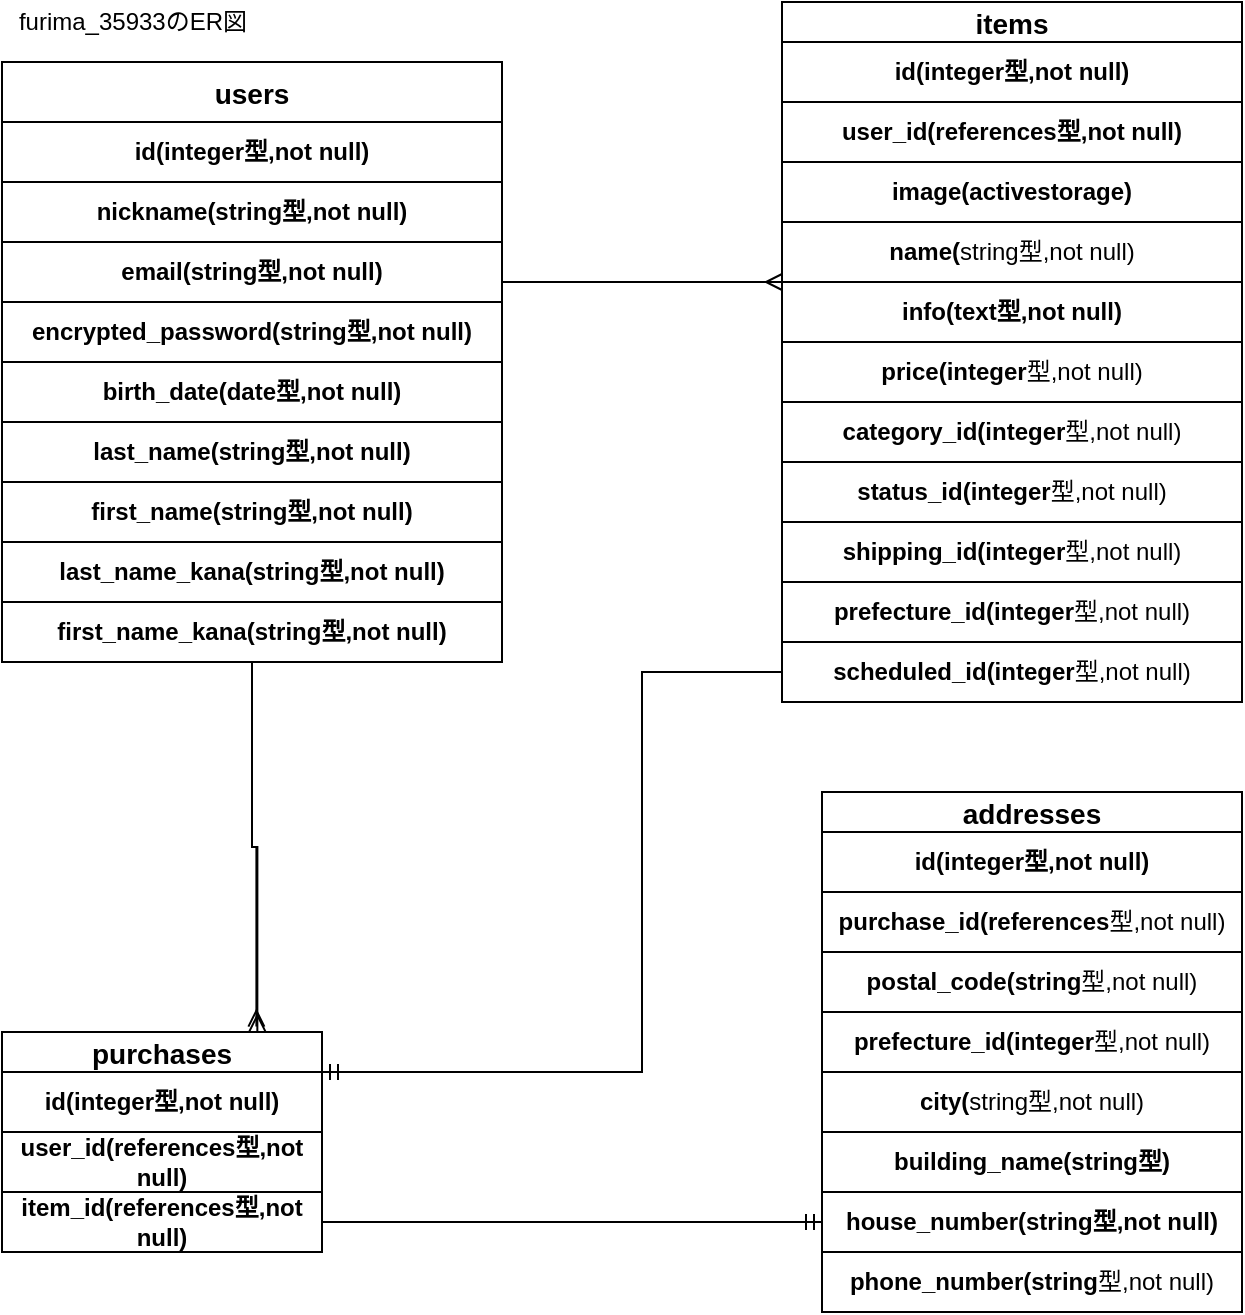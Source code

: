 <mxfile>
    <diagram id="C7gjUHpWHax2gn6T5A2B" name="ページ1">
        <mxGraphModel dx="550" dy="241" grid="1" gridSize="10" guides="1" tooltips="1" connect="1" arrows="1" fold="1" page="1" pageScale="1" pageWidth="827" pageHeight="1169" math="0" shadow="0">
            <root>
                <mxCell id="0"/>
                <mxCell id="1" parent="0"/>
                <mxCell id="88" value="users" style="swimlane;fontStyle=1;childLayout=stackLayout;horizontal=1;startSize=30;horizontalStack=0;resizeParent=1;resizeParentMax=0;resizeLast=0;collapsible=1;marginBottom=0;align=center;fontSize=14;rounded=0;direction=east;" parent="1" vertex="1">
                    <mxGeometry x="130" y="120" width="250" height="60" as="geometry"/>
                </mxCell>
                <mxCell id="220" value="id(integer型,not null)" style="whiteSpace=wrap;html=1;rounded=0;shadow=0;align=center;fontStyle=1" parent="88" vertex="1">
                    <mxGeometry y="30" width="250" height="30" as="geometry"/>
                </mxCell>
                <mxCell id="282" style="edgeStyle=orthogonalEdgeStyle;rounded=0;orthogonalLoop=1;jettySize=auto;html=1;entryX=0.798;entryY=-0.006;entryDx=0;entryDy=0;entryPerimeter=0;endArrow=ERmany;endFill=0;" parent="1" source="97" target="229" edge="1">
                    <mxGeometry relative="1" as="geometry"/>
                </mxCell>
                <mxCell id="281" style="edgeStyle=orthogonalEdgeStyle;rounded=0;orthogonalLoop=1;jettySize=auto;html=1;entryX=0.795;entryY=-0.054;entryDx=0;entryDy=0;entryPerimeter=0;endArrow=ERmany;endFill=0;" parent="1" source="97" target="229" edge="1">
                    <mxGeometry relative="1" as="geometry"/>
                </mxCell>
                <mxCell id="97" value="first_name_kana(&lt;span style=&quot;&quot;&gt;string型,not null)&lt;/span&gt;" style="whiteSpace=wrap;html=1;rounded=0;shadow=0;align=center;fontStyle=1" parent="1" vertex="1">
                    <mxGeometry x="130" y="390" width="250" height="30" as="geometry"/>
                </mxCell>
                <mxCell id="96" value="last_name_kana(&lt;span style=&quot;&quot;&gt;string型,not null)&lt;/span&gt;" style="whiteSpace=wrap;html=1;rounded=0;shadow=0;align=center;fontStyle=1" parent="1" vertex="1">
                    <mxGeometry x="130" y="360" width="250" height="30" as="geometry"/>
                </mxCell>
                <mxCell id="178" value="addresses" style="swimlane;fontStyle=1;childLayout=stackLayout;horizontal=1;startSize=20;horizontalStack=0;resizeParent=1;resizeParentMax=0;resizeLast=0;collapsible=1;marginBottom=0;align=center;fontSize=14;rounded=0;direction=east;" parent="1" vertex="1">
                    <mxGeometry x="540" y="485" width="210" height="50" as="geometry"/>
                </mxCell>
                <mxCell id="226" value="id(integer型,not null)" style="whiteSpace=wrap;html=1;rounded=0;shadow=0;align=center;fontStyle=1" parent="178" vertex="1">
                    <mxGeometry y="20" width="210" height="30" as="geometry"/>
                </mxCell>
                <mxCell id="188" value="items" style="swimlane;fontStyle=1;childLayout=stackLayout;horizontal=1;startSize=20;horizontalStack=0;resizeParent=1;resizeParentMax=0;resizeLast=0;collapsible=1;marginBottom=0;align=center;fontSize=14;rounded=0;direction=east;" parent="1" vertex="1">
                    <mxGeometry x="520" y="90" width="230" height="50" as="geometry"/>
                </mxCell>
                <mxCell id="237" value="id(integer型,not null)" style="whiteSpace=wrap;html=1;rounded=0;shadow=0;align=center;fontStyle=1" parent="188" vertex="1">
                    <mxGeometry y="20" width="230" height="30" as="geometry"/>
                </mxCell>
                <mxCell id="196" value="shipping_id(integer&lt;span style=&quot;font-weight: 400&quot;&gt;型,not null)&lt;/span&gt;" style="whiteSpace=wrap;html=1;rounded=0;shadow=0;align=center;fontStyle=1" parent="1" vertex="1">
                    <mxGeometry x="520" y="350" width="230" height="30" as="geometry"/>
                </mxCell>
                <mxCell id="212" value="furima_35933のER図" style="text;html=1;align=center;verticalAlign=middle;resizable=0;points=[];autosize=1;strokeColor=none;" parent="1" vertex="1">
                    <mxGeometry x="130" y="90" width="130" height="20" as="geometry"/>
                </mxCell>
                <mxCell id="194" value="status_id(integer&lt;span style=&quot;font-weight: 400&quot;&gt;型,not null)&lt;/span&gt;" style="whiteSpace=wrap;html=1;rounded=0;shadow=0;align=center;fontStyle=1" parent="1" vertex="1">
                    <mxGeometry x="520" y="320" width="230" height="30" as="geometry"/>
                </mxCell>
                <mxCell id="192" value="price(integer&lt;span style=&quot;font-weight: 400&quot;&gt;型,not null)&lt;/span&gt;" style="whiteSpace=wrap;html=1;rounded=0;shadow=0;align=center;fontStyle=1" parent="1" vertex="1">
                    <mxGeometry x="520" y="260" width="230" height="30" as="geometry"/>
                </mxCell>
                <mxCell id="191" value="info(text型,not null)" style="whiteSpace=wrap;html=1;rounded=0;shadow=0;align=center;fontStyle=1" parent="1" vertex="1">
                    <mxGeometry x="520" y="230" width="230" height="30" as="geometry"/>
                </mxCell>
                <mxCell id="190" value="name(&lt;span style=&quot;font-weight: 400&quot;&gt;string型,not null)&lt;/span&gt;" style="whiteSpace=wrap;html=1;rounded=0;shadow=0;align=center;fontStyle=1" parent="1" vertex="1">
                    <mxGeometry x="520" y="200" width="230" height="30" as="geometry"/>
                </mxCell>
                <mxCell id="189" value="image(activestorage)" style="whiteSpace=wrap;html=1;rounded=0;shadow=0;align=center;fontStyle=1" parent="1" vertex="1">
                    <mxGeometry x="520" y="170" width="230" height="30" as="geometry"/>
                </mxCell>
                <mxCell id="280" style="edgeStyle=orthogonalEdgeStyle;rounded=0;orthogonalLoop=1;jettySize=auto;html=1;entryX=1;entryY=0;entryDx=0;entryDy=0;endArrow=ERmandOne;endFill=0;" parent="1" source="224" target="236" edge="1">
                    <mxGeometry relative="1" as="geometry">
                        <Array as="points">
                            <mxPoint x="450" y="425"/>
                            <mxPoint x="450" y="625"/>
                        </Array>
                    </mxGeometry>
                </mxCell>
                <mxCell id="224" value="scheduled_id(integer&lt;span style=&quot;font-weight: 400&quot;&gt;型,not null)&lt;/span&gt;" style="whiteSpace=wrap;html=1;rounded=0;shadow=0;align=center;fontStyle=1" parent="1" vertex="1">
                    <mxGeometry x="520" y="410" width="230" height="30" as="geometry"/>
                </mxCell>
                <mxCell id="193" value="category_id(integer&lt;span style=&quot;font-weight: 400&quot;&gt;型,not null)&lt;/span&gt;" style="whiteSpace=wrap;html=1;rounded=0;shadow=0;align=center;fontStyle=1" parent="1" vertex="1">
                    <mxGeometry x="520" y="290" width="230" height="30" as="geometry"/>
                </mxCell>
                <mxCell id="228" value="prefecture_id(integer&lt;span style=&quot;font-weight: 400&quot;&gt;型,not null)&lt;/span&gt;" style="whiteSpace=wrap;html=1;rounded=0;shadow=0;align=center;fontStyle=1" parent="1" vertex="1">
                    <mxGeometry x="520" y="380" width="230" height="30" as="geometry"/>
                </mxCell>
                <mxCell id="229" value="purchases" style="swimlane;fontStyle=1;childLayout=stackLayout;horizontal=1;startSize=20;horizontalStack=0;resizeParent=1;resizeParentMax=0;resizeLast=0;collapsible=1;marginBottom=0;align=center;fontSize=14;rounded=0;direction=east;" parent="1" vertex="1">
                    <mxGeometry x="130" y="605" width="160" height="50" as="geometry"/>
                </mxCell>
                <mxCell id="236" value="id(integer型,not null)" style="whiteSpace=wrap;html=1;rounded=0;shadow=0;align=center;fontStyle=1" parent="229" vertex="1">
                    <mxGeometry y="20" width="160" height="30" as="geometry"/>
                </mxCell>
                <mxCell id="254" value="user_id(references&lt;span&gt;型,not null)&lt;/span&gt;" style="whiteSpace=wrap;html=1;rounded=0;shadow=0;align=center;fontStyle=1" parent="1" vertex="1">
                    <mxGeometry x="130" y="655" width="160" height="30" as="geometry"/>
                </mxCell>
                <mxCell id="95" value="first_name(&lt;span style=&quot;&quot;&gt;string型,not null)&lt;/span&gt;" style="whiteSpace=wrap;html=1;rounded=0;shadow=0;align=center;fontStyle=1" parent="1" vertex="1">
                    <mxGeometry x="130" y="330" width="250" height="30" as="geometry"/>
                </mxCell>
                <mxCell id="94" value="last_name(&lt;span style=&quot;&quot;&gt;string型,not null&lt;/span&gt;)" style="whiteSpace=wrap;html=1;rounded=0;shadow=0;align=center;fontStyle=1" parent="1" vertex="1">
                    <mxGeometry x="130" y="300" width="250" height="30" as="geometry"/>
                </mxCell>
                <mxCell id="93" value="birth_date(date&lt;span&gt;型,not null&lt;/span&gt;)" style="whiteSpace=wrap;html=1;rounded=0;shadow=0;align=center;fontStyle=1" parent="1" vertex="1">
                    <mxGeometry x="130" y="270" width="250" height="30" as="geometry"/>
                </mxCell>
                <mxCell id="91" value="encrypted_password(string型,not null)" style="whiteSpace=wrap;html=1;rounded=0;shadow=0;align=center;fontStyle=1" parent="1" vertex="1">
                    <mxGeometry x="130" y="240" width="250" height="30" as="geometry"/>
                </mxCell>
                <mxCell id="258" style="edgeStyle=orthogonalEdgeStyle;rounded=0;orthogonalLoop=1;jettySize=auto;html=1;entryX=0;entryY=1;entryDx=0;entryDy=0;endArrow=ERmany;endFill=0;" parent="1" source="90" target="190" edge="1">
                    <mxGeometry relative="1" as="geometry">
                        <Array as="points">
                            <mxPoint x="430" y="230"/>
                            <mxPoint x="430" y="230"/>
                        </Array>
                    </mxGeometry>
                </mxCell>
                <mxCell id="90" value="email(string型,not null)" style="whiteSpace=wrap;html=1;rounded=0;shadow=0;align=center;fontStyle=1" parent="1" vertex="1">
                    <mxGeometry x="130" y="210" width="250" height="30" as="geometry"/>
                </mxCell>
                <mxCell id="89" value="nickname(string型,not null)" style="whiteSpace=wrap;html=1;rounded=0;shadow=0;align=center;fontStyle=1" parent="1" vertex="1">
                    <mxGeometry x="130" y="180" width="250" height="30" as="geometry"/>
                </mxCell>
                <mxCell id="252" value="purchase_id(references&lt;span style=&quot;font-weight: 400&quot;&gt;型,not null)&lt;/span&gt;" style="whiteSpace=wrap;html=1;rounded=0;shadow=0;align=center;fontStyle=1" parent="1" vertex="1">
                    <mxGeometry x="540" y="535" width="210" height="30" as="geometry"/>
                </mxCell>
                <mxCell id="184" value="phone_number(string&lt;span style=&quot;font-weight: 400&quot;&gt;型,not null)&lt;/span&gt;" style="whiteSpace=wrap;html=1;rounded=0;shadow=0;align=center;fontStyle=1" parent="1" vertex="1">
                    <mxGeometry x="540" y="715" width="210" height="30" as="geometry"/>
                </mxCell>
                <mxCell id="183" value="house_number(string型,not null)" style="whiteSpace=wrap;html=1;rounded=0;shadow=0;align=center;fontStyle=1" parent="1" vertex="1">
                    <mxGeometry x="540" y="685" width="210" height="30" as="geometry"/>
                </mxCell>
                <mxCell id="182" value="city(&lt;span style=&quot;font-weight: 400&quot;&gt;string型,not null)&lt;/span&gt;" style="whiteSpace=wrap;html=1;rounded=0;shadow=0;align=center;fontStyle=1" parent="1" vertex="1">
                    <mxGeometry x="540" y="625" width="210" height="30" as="geometry"/>
                </mxCell>
                <mxCell id="181" value="prefecture_id(integer&lt;span style=&quot;font-weight: 400&quot;&gt;型,not null)&lt;/span&gt;" style="whiteSpace=wrap;html=1;rounded=0;shadow=0;align=center;fontStyle=1" parent="1" vertex="1">
                    <mxGeometry x="540" y="595" width="210" height="30" as="geometry"/>
                </mxCell>
                <mxCell id="180" value="postal_code(string&lt;span style=&quot;font-weight: 400&quot;&gt;型,not null)&lt;/span&gt;" style="whiteSpace=wrap;html=1;rounded=0;shadow=0;align=center;fontStyle=1" parent="1" vertex="1">
                    <mxGeometry x="540" y="565" width="210" height="30" as="geometry"/>
                </mxCell>
                <mxCell id="221" value="user_id(references型,not null)" style="whiteSpace=wrap;html=1;rounded=0;shadow=0;align=center;fontStyle=1" parent="1" vertex="1">
                    <mxGeometry x="520" y="140" width="230" height="30" as="geometry"/>
                </mxCell>
                <mxCell id="283" style="edgeStyle=orthogonalEdgeStyle;rounded=0;orthogonalLoop=1;jettySize=auto;html=1;entryX=0;entryY=0.5;entryDx=0;entryDy=0;endArrow=ERmandOne;endFill=0;" parent="1" source="260" target="183" edge="1">
                    <mxGeometry relative="1" as="geometry"/>
                </mxCell>
                <mxCell id="260" value="item_id(references型,not null)" style="whiteSpace=wrap;html=1;rounded=0;shadow=0;align=center;fontStyle=1" parent="1" vertex="1">
                    <mxGeometry x="130" y="685" width="160" height="30" as="geometry"/>
                </mxCell>
                <mxCell id="279" value="building_name(string型)" style="whiteSpace=wrap;html=1;rounded=0;shadow=0;align=center;fontStyle=1" parent="1" vertex="1">
                    <mxGeometry x="540" y="655" width="210" height="30" as="geometry"/>
                </mxCell>
            </root>
        </mxGraphModel>
    </diagram>
</mxfile>